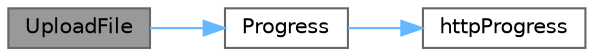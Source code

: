 digraph "UploadFile"
{
 // LATEX_PDF_SIZE
  bgcolor="transparent";
  edge [fontname=Helvetica,fontsize=10,labelfontname=Helvetica,labelfontsize=10];
  node [fontname=Helvetica,fontsize=10,shape=box,height=0.2,width=0.4];
  rankdir="LR";
  Node1 [id="Node000001",label="UploadFile",height=0.2,width=0.4,color="gray40", fillcolor="grey60", style="filled", fontcolor="black",tooltip="http上传一个文件"];
  Node1 -> Node2 [id="edge1_Node000001_Node000002",color="steelblue1",style="solid",tooltip=" "];
  Node2 [id="Node000002",label="Progress",height=0.2,width=0.4,color="grey40", fillcolor="white", style="filled",URL="$class_c_libhttp.html#a9c7ce3aa95fd87935e4e45fe3a3cfb27",tooltip=" "];
  Node2 -> Node3 [id="edge2_Node000002_Node000003",color="steelblue1",style="solid",tooltip=" "];
  Node3 [id="Node000003",label="httpProgress",height=0.2,width=0.4,color="grey40", fillcolor="white", style="filled",URL="$class_c_libhttp.html#afb2a0a23c4cb2ceddd230442e7f9e8f4",tooltip=" "];
}
